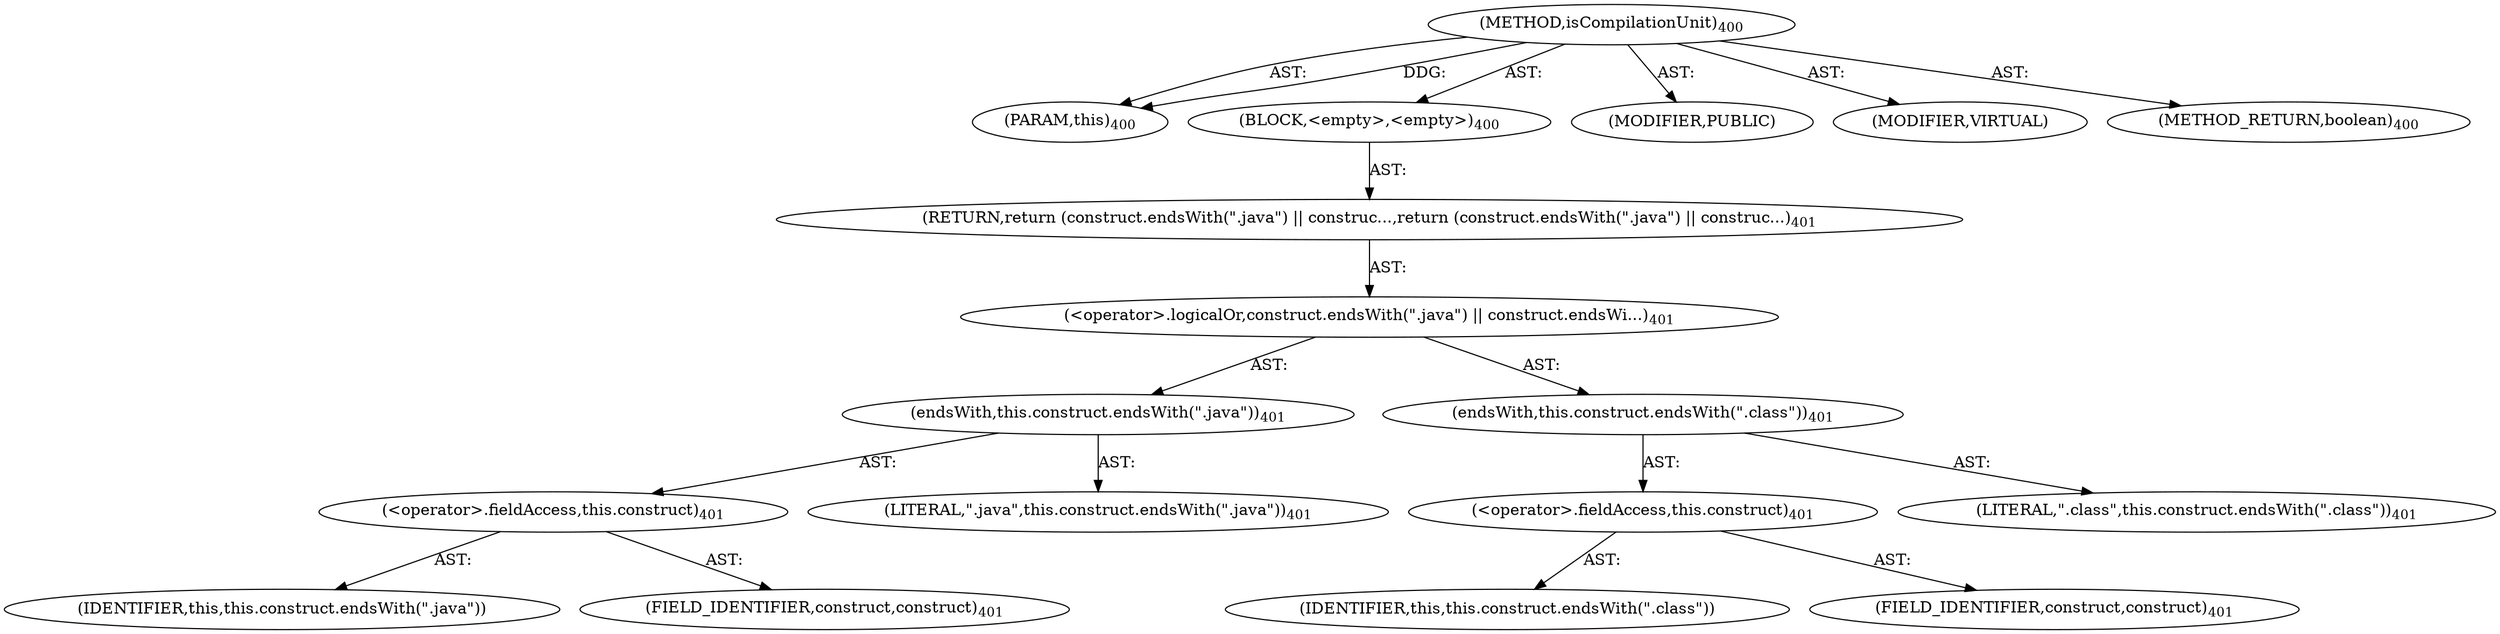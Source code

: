 digraph "isCompilationUnit" {  
"111669149715" [label = <(METHOD,isCompilationUnit)<SUB>400</SUB>> ]
"115964117024" [label = <(PARAM,this)<SUB>400</SUB>> ]
"25769803824" [label = <(BLOCK,&lt;empty&gt;,&lt;empty&gt;)<SUB>400</SUB>> ]
"146028888077" [label = <(RETURN,return (construct.endsWith(&quot;.java&quot;) || construc...,return (construct.endsWith(&quot;.java&quot;) || construc...)<SUB>401</SUB>> ]
"30064771290" [label = <(&lt;operator&gt;.logicalOr,construct.endsWith(&quot;.java&quot;) || construct.endsWi...)<SUB>401</SUB>> ]
"30064771291" [label = <(endsWith,this.construct.endsWith(&quot;.java&quot;))<SUB>401</SUB>> ]
"30064771292" [label = <(&lt;operator&gt;.fieldAccess,this.construct)<SUB>401</SUB>> ]
"68719476906" [label = <(IDENTIFIER,this,this.construct.endsWith(&quot;.java&quot;))> ]
"55834574906" [label = <(FIELD_IDENTIFIER,construct,construct)<SUB>401</SUB>> ]
"90194313272" [label = <(LITERAL,&quot;.java&quot;,this.construct.endsWith(&quot;.java&quot;))<SUB>401</SUB>> ]
"30064771293" [label = <(endsWith,this.construct.endsWith(&quot;.class&quot;))<SUB>401</SUB>> ]
"30064771294" [label = <(&lt;operator&gt;.fieldAccess,this.construct)<SUB>401</SUB>> ]
"68719476907" [label = <(IDENTIFIER,this,this.construct.endsWith(&quot;.class&quot;))> ]
"55834574907" [label = <(FIELD_IDENTIFIER,construct,construct)<SUB>401</SUB>> ]
"90194313273" [label = <(LITERAL,&quot;.class&quot;,this.construct.endsWith(&quot;.class&quot;))<SUB>401</SUB>> ]
"133143986236" [label = <(MODIFIER,PUBLIC)> ]
"133143986237" [label = <(MODIFIER,VIRTUAL)> ]
"128849018899" [label = <(METHOD_RETURN,boolean)<SUB>400</SUB>> ]
  "111669149715" -> "115964117024"  [ label = "AST: "] 
  "111669149715" -> "25769803824"  [ label = "AST: "] 
  "111669149715" -> "133143986236"  [ label = "AST: "] 
  "111669149715" -> "133143986237"  [ label = "AST: "] 
  "111669149715" -> "128849018899"  [ label = "AST: "] 
  "25769803824" -> "146028888077"  [ label = "AST: "] 
  "146028888077" -> "30064771290"  [ label = "AST: "] 
  "30064771290" -> "30064771291"  [ label = "AST: "] 
  "30064771290" -> "30064771293"  [ label = "AST: "] 
  "30064771291" -> "30064771292"  [ label = "AST: "] 
  "30064771291" -> "90194313272"  [ label = "AST: "] 
  "30064771292" -> "68719476906"  [ label = "AST: "] 
  "30064771292" -> "55834574906"  [ label = "AST: "] 
  "30064771293" -> "30064771294"  [ label = "AST: "] 
  "30064771293" -> "90194313273"  [ label = "AST: "] 
  "30064771294" -> "68719476907"  [ label = "AST: "] 
  "30064771294" -> "55834574907"  [ label = "AST: "] 
  "111669149715" -> "115964117024"  [ label = "DDG: "] 
}
